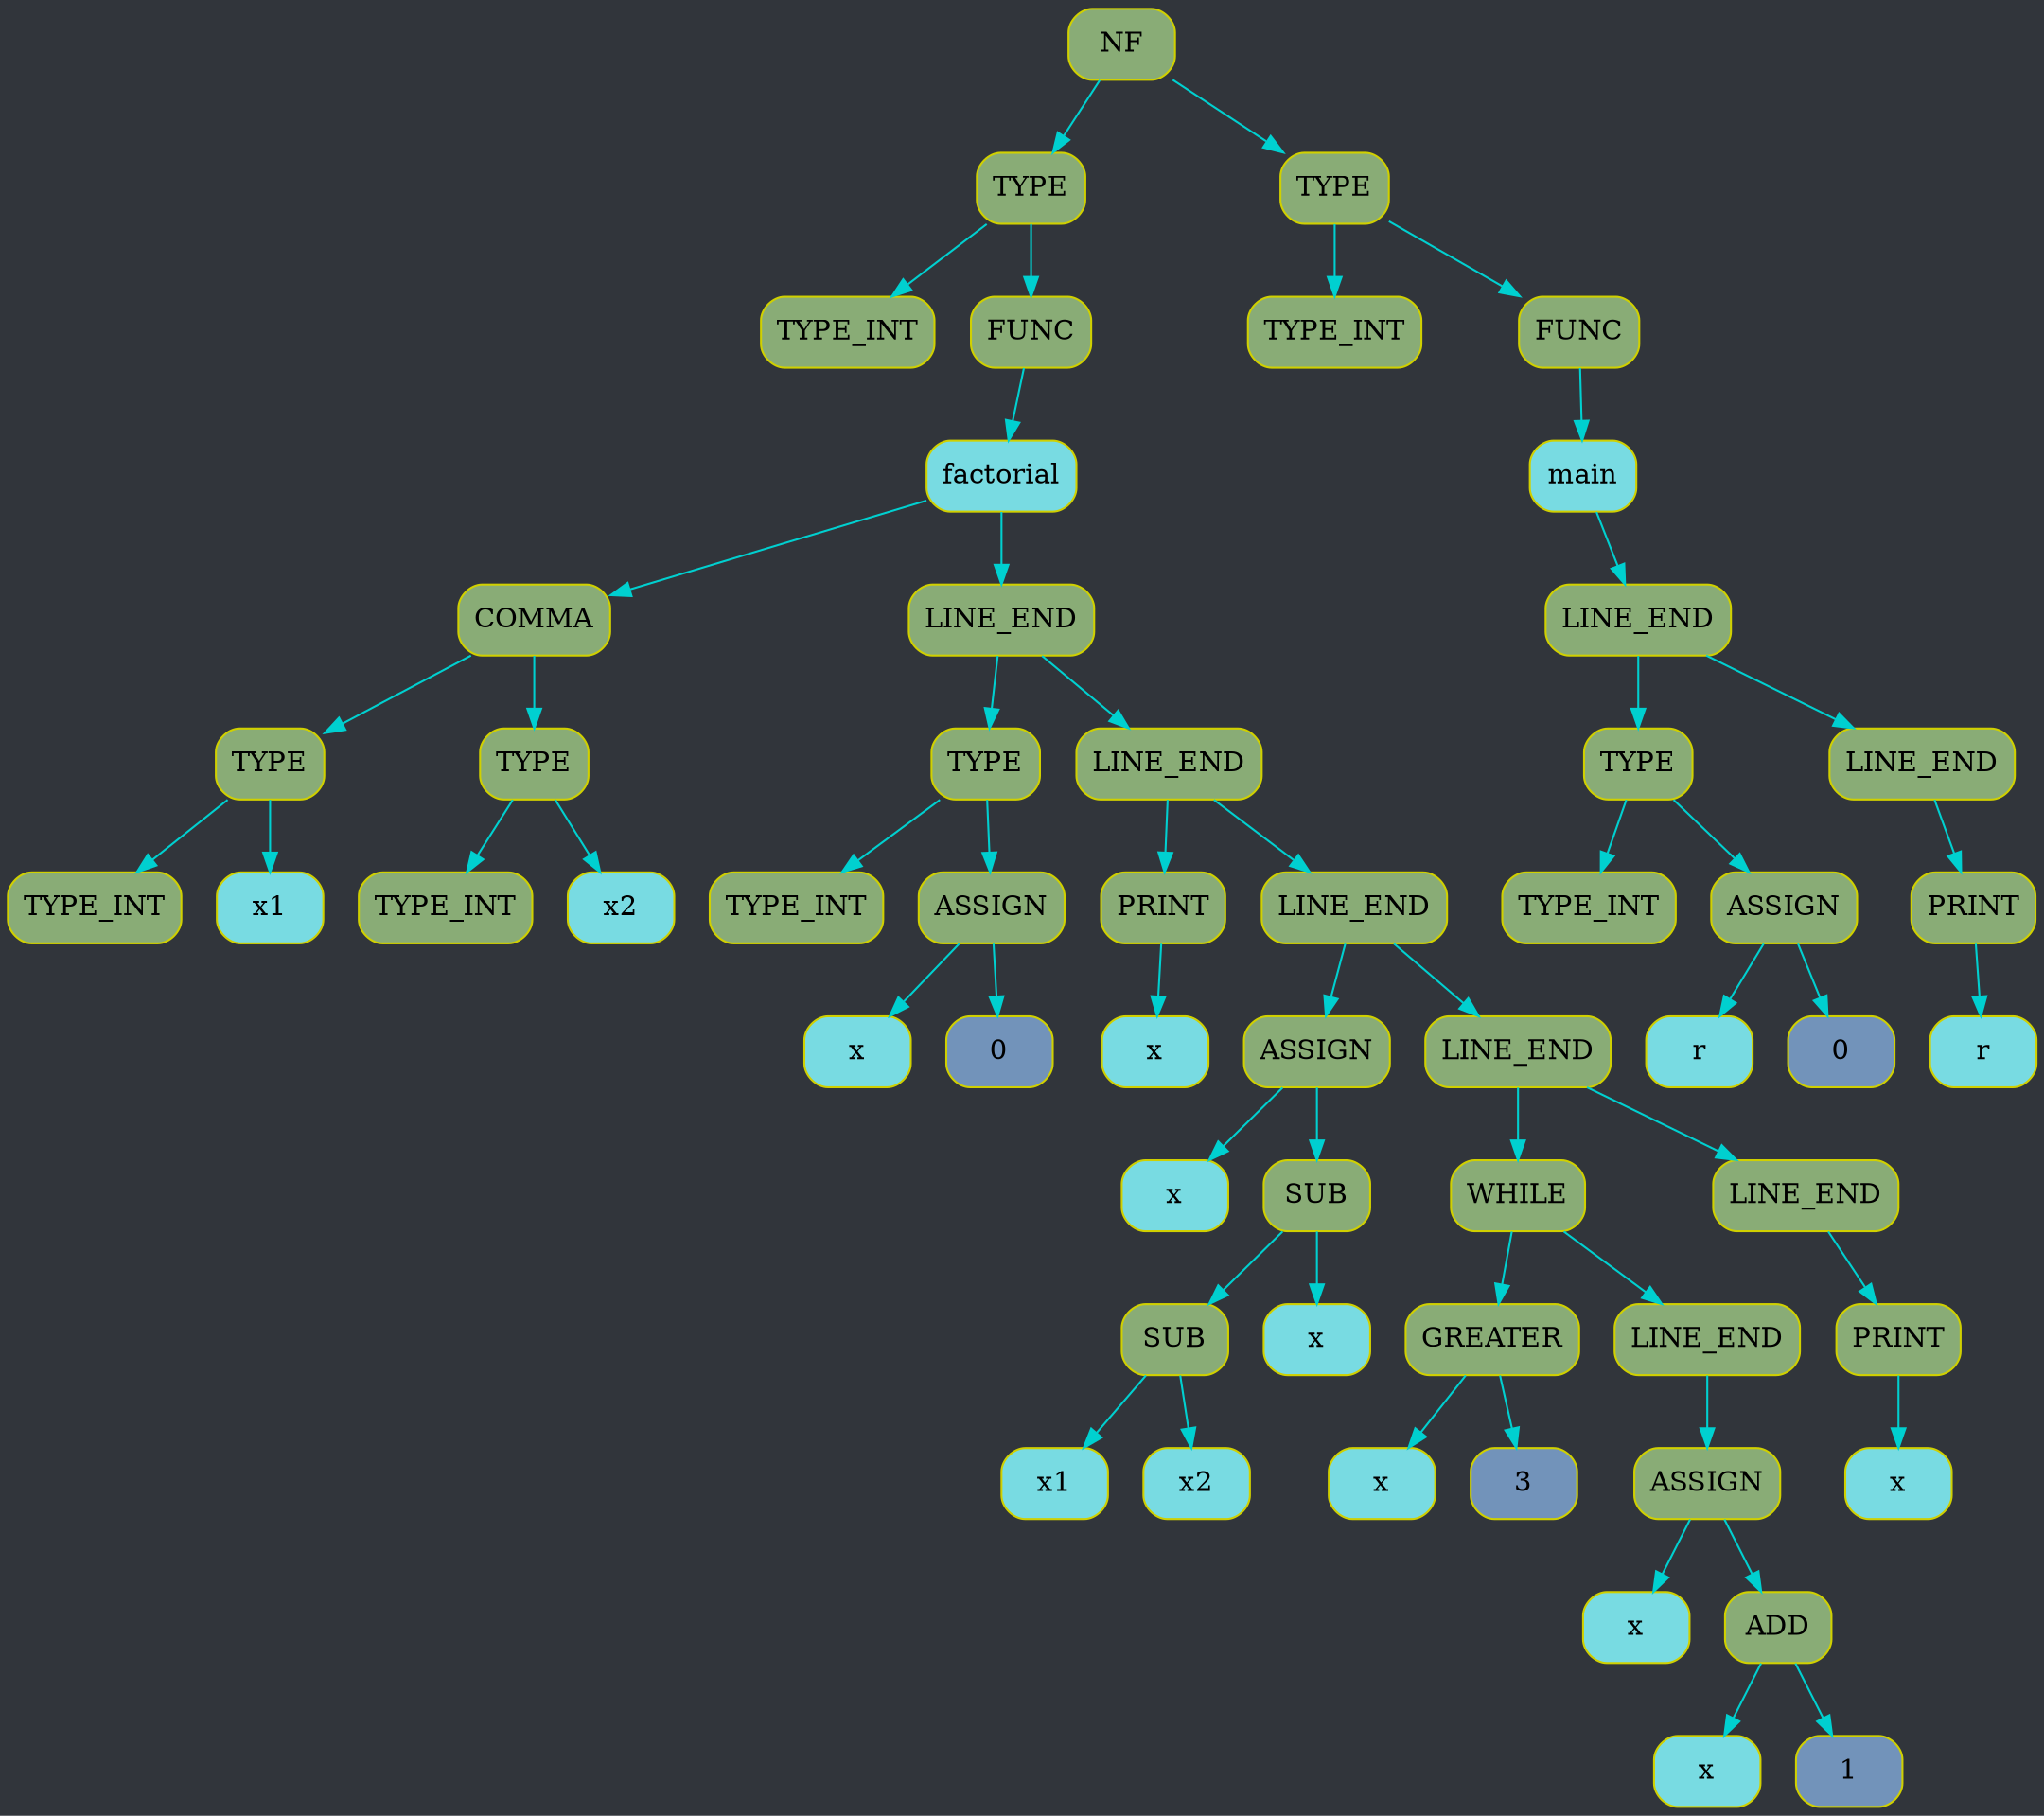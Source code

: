 digraph G{
rankdir=TB;
graph [bgcolor="#31353b"];
edge[color="#00D0D0"];
node0x12bf11640[shape=Mrecord, style=filled, fillcolor="#89AC76", label = "NF", color = "#D0D000"];
node0x12bf11430[shape=Mrecord, style=filled, fillcolor="#89AC76", label = "TYPE", color = "#D0D000"];
node0x12bf10180[shape=Mrecord, style=filled, fillcolor="#89AC76", label = "TYPE_INT", color = "#D0D000"];
node0x12bf10e90[shape=Mrecord, style=filled, fillcolor="#89AC76", label = "FUNC", color = "#D0D000"];
node0x12bf10e70[shape=Mrecord, style=filled, fillcolor="#78DBE2", label = "factorial", color = "#D0D000"];
node0x12bf10f90[shape=Mrecord, style=filled, fillcolor="#89AC76", label = "COMMA", color = "#D0D000"];
node0x12bf10f00[shape=Mrecord, style=filled, fillcolor="#89AC76", label = "TYPE", color = "#D0D000"];
node0x12bf10eb0[shape=Mrecord, style=filled, fillcolor="#89AC76", label = "TYPE_INT", color = "#D0D000"];
node0x12bf10ee0[shape=Mrecord, style=filled, fillcolor="#78DBE2", label = "x1", color = "#D0D000"];
node0x12bf10f70[shape=Mrecord, style=filled, fillcolor="#89AC76", label = "TYPE", color = "#D0D000"];
node0x12bf10f20[shape=Mrecord, style=filled, fillcolor="#89AC76", label = "TYPE_INT", color = "#D0D000"];
node0x12bf10f50[shape=Mrecord, style=filled, fillcolor="#78DBE2", label = "x2", color = "#D0D000"];
node0x12bf10fb0[shape=Mrecord, style=filled, fillcolor="#89AC76", label = "LINE_END", color = "#D0D000"];
node0x12bf11060[shape=Mrecord, style=filled, fillcolor="#89AC76", label = "TYPE", color = "#D0D000"];
node0x12bf10fd0[shape=Mrecord, style=filled, fillcolor="#89AC76", label = "TYPE_INT", color = "#D0D000"];
node0x12bf11040[shape=Mrecord, style=filled, fillcolor="#89AC76", label = "ASSIGN", color = "#D0D000"];
node0x12bf11000[shape=Mrecord, style=filled, fillcolor="#78DBE2", label = "x", color = "#D0D000"];
node0x12bf11020[shape=Mrecord, style=filled, fillcolor="#7293ba", label = "0", color = "#D0D000"];
node0x12bf11080[shape=Mrecord, style=filled, fillcolor="#89AC76", label = "LINE_END", color = "#D0D000"];
node0x12bf110d0[shape=Mrecord, style=filled, fillcolor="#89AC76", label = "PRINT", color = "#D0D000"];
node0x12bf110b0[shape=Mrecord, style=filled, fillcolor="#78DBE2", label = "x", color = "#D0D000"];
node0x12bf110f0[shape=Mrecord, style=filled, fillcolor="#89AC76", label = "LINE_END", color = "#D0D000"];
node0x12bf11210[shape=Mrecord, style=filled, fillcolor="#89AC76", label = "ASSIGN", color = "#D0D000"];
node0x12bf11120[shape=Mrecord, style=filled, fillcolor="#78DBE2", label = "x", color = "#D0D000"];
node0x12bf111f0[shape=Mrecord, style=filled, fillcolor="#89AC76", label = "SUB", color = "#D0D000"];
node0x12bf111a0[shape=Mrecord, style=filled, fillcolor="#89AC76", label = "SUB", color = "#D0D000"];
node0x12bf11150[shape=Mrecord, style=filled, fillcolor="#78DBE2", label = "x1", color = "#D0D000"];
node0x12bf11180[shape=Mrecord, style=filled, fillcolor="#78DBE2", label = "x2", color = "#D0D000"];
node0x12bf111d0[shape=Mrecord, style=filled, fillcolor="#78DBE2", label = "x", color = "#D0D000"];
node0x12bf11230[shape=Mrecord, style=filled, fillcolor="#89AC76", label = "LINE_END", color = "#D0D000"];
node0x12bf113b0[shape=Mrecord, style=filled, fillcolor="#89AC76", label = "WHILE", color = "#D0D000"];
node0x12bf112a0[shape=Mrecord, style=filled, fillcolor="#89AC76", label = "GREATER", color = "#D0D000"];
node0x12bf11260[shape=Mrecord, style=filled, fillcolor="#78DBE2", label = "x", color = "#D0D000"];
node0x12bf11280[shape=Mrecord, style=filled, fillcolor="#7293ba", label = "3", color = "#D0D000"];
node0x12bf112c0[shape=Mrecord, style=filled, fillcolor="#89AC76", label = "LINE_END", color = "#D0D000"];
node0x12bf11390[shape=Mrecord, style=filled, fillcolor="#89AC76", label = "ASSIGN", color = "#D0D000"];
node0x12bf112f0[shape=Mrecord, style=filled, fillcolor="#78DBE2", label = "x", color = "#D0D000"];
node0x12bf11370[shape=Mrecord, style=filled, fillcolor="#89AC76", label = "ADD", color = "#D0D000"];
node0x12bf11330[shape=Mrecord, style=filled, fillcolor="#78DBE2", label = "x", color = "#D0D000"];
node0x12bf11350[shape=Mrecord, style=filled, fillcolor="#7293ba", label = "1", color = "#D0D000"];
node0x12bf113d0[shape=Mrecord, style=filled, fillcolor="#89AC76", label = "LINE_END", color = "#D0D000"];
node0x12bf11410[shape=Mrecord, style=filled, fillcolor="#89AC76", label = "PRINT", color = "#D0D000"];
node0x12bf113f0[shape=Mrecord, style=filled, fillcolor="#78DBE2", label = "x", color = "#D0D000"];
node0x12bf11620[shape=Mrecord, style=filled, fillcolor="#89AC76", label = "TYPE", color = "#D0D000"];
node0x12bf11470[shape=Mrecord, style=filled, fillcolor="#89AC76", label = "TYPE_INT", color = "#D0D000"];
node0x12bf114c0[shape=Mrecord, style=filled, fillcolor="#89AC76", label = "FUNC", color = "#D0D000"];
node0x12bf114a0[shape=Mrecord, style=filled, fillcolor="#78DBE2", label = "main", color = "#D0D000"];
node0x12bf114e0[shape=Mrecord, style=filled, fillcolor="#89AC76", label = "LINE_END", color = "#D0D000"];
node0x12bf11590[shape=Mrecord, style=filled, fillcolor="#89AC76", label = "TYPE", color = "#D0D000"];
node0x12bf11500[shape=Mrecord, style=filled, fillcolor="#89AC76", label = "TYPE_INT", color = "#D0D000"];
node0x12bf11570[shape=Mrecord, style=filled, fillcolor="#89AC76", label = "ASSIGN", color = "#D0D000"];
node0x12bf11530[shape=Mrecord, style=filled, fillcolor="#78DBE2", label = "r", color = "#D0D000"];
node0x12bf11550[shape=Mrecord, style=filled, fillcolor="#7293ba", label = "0", color = "#D0D000"];
node0x12bf115b0[shape=Mrecord, style=filled, fillcolor="#89AC76", label = "LINE_END", color = "#D0D000"];
node0x12bf11600[shape=Mrecord, style=filled, fillcolor="#89AC76", label = "PRINT", color = "#D0D000"];
node0x12bf115e0[shape=Mrecord, style=filled, fillcolor="#78DBE2", label = "r", color = "#D0D000"];
node0x12bf11640;
node0x12bf11640->node0x12bf11430;
node0x12bf11430->node0x12bf10180;


node0x12bf11430->node0x12bf10e90;
node0x12bf10e90->node0x12bf10e70;
node0x12bf10e70->node0x12bf10f90;
node0x12bf10f90->node0x12bf10f00;
node0x12bf10f00->node0x12bf10eb0;


node0x12bf10f00->node0x12bf10ee0;


node0x12bf10f90->node0x12bf10f70;
node0x12bf10f70->node0x12bf10f20;


node0x12bf10f70->node0x12bf10f50;


node0x12bf10e70->node0x12bf10fb0;
node0x12bf10fb0->node0x12bf11060;
node0x12bf11060->node0x12bf10fd0;


node0x12bf11060->node0x12bf11040;
node0x12bf11040->node0x12bf11000;


node0x12bf11040->node0x12bf11020;


node0x12bf10fb0->node0x12bf11080;
node0x12bf11080->node0x12bf110d0;
node0x12bf110d0->node0x12bf110b0;



node0x12bf11080->node0x12bf110f0;
node0x12bf110f0->node0x12bf11210;
node0x12bf11210->node0x12bf11120;


node0x12bf11210->node0x12bf111f0;
node0x12bf111f0->node0x12bf111a0;
node0x12bf111a0->node0x12bf11150;


node0x12bf111a0->node0x12bf11180;


node0x12bf111f0->node0x12bf111d0;


node0x12bf110f0->node0x12bf11230;
node0x12bf11230->node0x12bf113b0;
node0x12bf113b0->node0x12bf112a0;
node0x12bf112a0->node0x12bf11260;


node0x12bf112a0->node0x12bf11280;


node0x12bf113b0->node0x12bf112c0;
node0x12bf112c0->node0x12bf11390;
node0x12bf11390->node0x12bf112f0;


node0x12bf11390->node0x12bf11370;
node0x12bf11370->node0x12bf11330;


node0x12bf11370->node0x12bf11350;



node0x12bf11230->node0x12bf113d0;
node0x12bf113d0->node0x12bf11410;
node0x12bf11410->node0x12bf113f0;





node0x12bf11640->node0x12bf11620;
node0x12bf11620->node0x12bf11470;


node0x12bf11620->node0x12bf114c0;
node0x12bf114c0->node0x12bf114a0;

node0x12bf114a0->node0x12bf114e0;
node0x12bf114e0->node0x12bf11590;
node0x12bf11590->node0x12bf11500;


node0x12bf11590->node0x12bf11570;
node0x12bf11570->node0x12bf11530;


node0x12bf11570->node0x12bf11550;


node0x12bf114e0->node0x12bf115b0;
node0x12bf115b0->node0x12bf11600;
node0x12bf11600->node0x12bf115e0;






}
